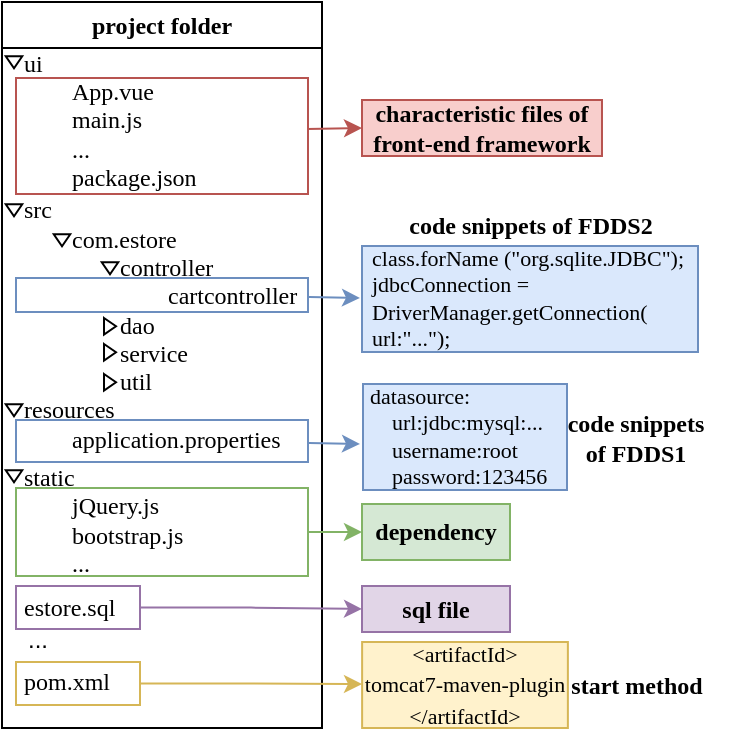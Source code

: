 <mxfile version="24.0.6" type="github">
  <diagram name="第 1 页" id="ws-1xwIyOariTcWcIGrg">
    <mxGraphModel dx="1386" dy="785" grid="1" gridSize="10" guides="1" tooltips="1" connect="1" arrows="1" fold="1" page="1" pageScale="1" pageWidth="1169" pageHeight="827" math="0" shadow="0">
      <root>
        <mxCell id="0" />
        <mxCell id="1" parent="0" />
        <mxCell id="hwFdZeZFJDHMBbYX0UYp-23" value="project folder" style="swimlane;whiteSpace=wrap;html=1;fontFamily=Times New Roman;movable=1;resizable=1;rotatable=1;deletable=1;editable=1;locked=0;connectable=1;" vertex="1" parent="1">
          <mxGeometry x="363" y="243" width="160" height="363" as="geometry">
            <mxRectangle x="363" y="243" width="100" height="26" as="alternateBounds" />
          </mxGeometry>
        </mxCell>
        <mxCell id="hwFdZeZFJDHMBbYX0UYp-46" value="" style="rounded=0;whiteSpace=wrap;html=1;fillColor=none;fontFamily=Times New Roman;strokeColor=#9673a6;" vertex="1" parent="hwFdZeZFJDHMBbYX0UYp-23">
          <mxGeometry x="7" y="292" width="62" height="21.5" as="geometry" />
        </mxCell>
        <mxCell id="hwFdZeZFJDHMBbYX0UYp-62" value="" style="rounded=0;whiteSpace=wrap;html=1;fillColor=none;fontFamily=Times New Roman;strokeColor=#82b366;" vertex="1" parent="hwFdZeZFJDHMBbYX0UYp-23">
          <mxGeometry x="7" y="243" width="146" height="44" as="geometry" />
        </mxCell>
        <mxCell id="hwFdZeZFJDHMBbYX0UYp-44" value="&lt;div&gt;&lt;br&gt;&lt;/div&gt;&lt;div&gt;&lt;br&gt;&lt;/div&gt;" style="rounded=0;whiteSpace=wrap;html=1;fillColor=none;fontFamily=Times New Roman;strokeColor=#b85450;" vertex="1" parent="hwFdZeZFJDHMBbYX0UYp-23">
          <mxGeometry x="7" y="38" width="146" height="58" as="geometry" />
        </mxCell>
        <mxCell id="hwFdZeZFJDHMBbYX0UYp-36" value="estore.sql" style="text;html=1;align=left;verticalAlign=middle;whiteSpace=wrap;rounded=0;fontFamily=Times New Roman;" vertex="1" parent="hwFdZeZFJDHMBbYX0UYp-23">
          <mxGeometry x="9" y="287.75" width="60" height="30" as="geometry" />
        </mxCell>
        <mxCell id="hwFdZeZFJDHMBbYX0UYp-26" value="resources&lt;div&gt;&lt;span style=&quot;white-space: pre;&quot;&gt;&#x9;&lt;/span&gt;&lt;span style=&quot;background-color: initial;&quot;&gt;application.properties&lt;/span&gt;&lt;br&gt;&lt;/div&gt;" style="text;html=1;align=left;verticalAlign=middle;whiteSpace=wrap;rounded=0;fontFamily=Times New Roman;" vertex="1" parent="hwFdZeZFJDHMBbYX0UYp-23">
          <mxGeometry x="9" y="196" width="144" height="30" as="geometry" />
        </mxCell>
        <mxCell id="hwFdZeZFJDHMBbYX0UYp-27" value="&lt;div&gt;ui&lt;/div&gt;&lt;span style=&quot;white-space: pre;&quot;&gt;&#x9;&lt;/span&gt;App.vue&lt;div&gt;&lt;span style=&quot;white-space: pre;&quot;&gt;&#x9;&lt;/span&gt;main.js&lt;/div&gt;&lt;div&gt;&lt;span style=&quot;white-space: pre;&quot;&gt;&#x9;&lt;/span&gt;...&lt;/div&gt;&lt;div&gt;&lt;span style=&quot;white-space: pre;&quot;&gt;&#x9;&lt;/span&gt;package.json&lt;/div&gt;" style="text;html=1;align=left;verticalAlign=middle;whiteSpace=wrap;rounded=0;fontFamily=Times New Roman;" vertex="1" parent="hwFdZeZFJDHMBbYX0UYp-23">
          <mxGeometry x="9" y="44" width="60" height="30" as="geometry" />
        </mxCell>
        <mxCell id="hwFdZeZFJDHMBbYX0UYp-30" value="&lt;div&gt;src&lt;/div&gt;&lt;span style=&quot;white-space: pre;&quot;&gt;&#x9;&lt;/span&gt;com.estore&lt;div&gt;&lt;span style=&quot;white-space: pre;&quot;&gt;&#x9;&lt;span style=&quot;white-space: pre;&quot;&gt;&#x9;&lt;/span&gt;&lt;/span&gt;&lt;span style=&quot;background-color: initial;&quot;&gt;controller&lt;/span&gt;&lt;/div&gt;&lt;div&gt;&lt;span style=&quot;background-color: initial;&quot;&gt;&lt;span style=&quot;white-space: pre;&quot;&gt;&#x9;&lt;/span&gt;&lt;span style=&quot;white-space: pre;&quot;&gt;&#x9;&lt;/span&gt;&lt;span style=&quot;white-space: pre;&quot;&gt;&#x9;&lt;/span&gt;cartcontroller&lt;br&gt;&lt;/span&gt;&lt;/div&gt;&lt;div&gt;&lt;span style=&quot;white-space: pre;&quot;&gt;&#x9;&lt;span style=&quot;white-space: pre;&quot;&gt;&#x9;&lt;/span&gt;&lt;/span&gt;dao&lt;/div&gt;&lt;div&gt;&lt;span style=&quot;white-space: pre;&quot;&gt;&#x9;&lt;span style=&quot;white-space: pre;&quot;&gt;&#x9;&lt;/span&gt;&lt;/span&gt;service&lt;/div&gt;&lt;div&gt;&lt;span style=&quot;white-space: pre;&quot;&gt;&#x9;&lt;span style=&quot;white-space: pre;&quot;&gt;&#x9;&lt;/span&gt;&lt;/span&gt;util&lt;/div&gt;" style="text;html=1;align=left;verticalAlign=middle;whiteSpace=wrap;rounded=0;fontFamily=Times New Roman;" vertex="1" parent="hwFdZeZFJDHMBbYX0UYp-23">
          <mxGeometry x="9" y="132" width="60" height="30" as="geometry" />
        </mxCell>
        <mxCell id="hwFdZeZFJDHMBbYX0UYp-33" value="static&lt;div&gt;&lt;span style=&quot;white-space: pre;&quot;&gt;&#x9;&lt;/span&gt;&lt;span style=&quot;background-color: initial;&quot;&gt;jQuery.js&lt;/span&gt;&lt;br&gt;&lt;/div&gt;&lt;div&gt;&lt;span style=&quot;white-space: pre;&quot;&gt;&#x9;&lt;/span&gt;bootstrap.js&lt;/div&gt;&lt;div&gt;&lt;span style=&quot;white-space: pre;&quot;&gt;&#x9;&lt;/span&gt;...&lt;br&gt;&lt;/div&gt;" style="text;html=1;align=left;verticalAlign=middle;whiteSpace=wrap;rounded=0;fontFamily=Times New Roman;" vertex="1" parent="hwFdZeZFJDHMBbYX0UYp-23">
          <mxGeometry x="9" y="244" width="60" height="30" as="geometry" />
        </mxCell>
        <mxCell id="hwFdZeZFJDHMBbYX0UYp-65" value="" style="rounded=0;whiteSpace=wrap;html=1;fillColor=none;fontFamily=Times New Roman;strokeColor=#6c8ebf;" vertex="1" parent="hwFdZeZFJDHMBbYX0UYp-23">
          <mxGeometry x="7" y="209" width="146" height="21" as="geometry" />
        </mxCell>
        <mxCell id="hwFdZeZFJDHMBbYX0UYp-98" value="&lt;div&gt;&lt;br&gt;&lt;/div&gt;&lt;div&gt;&lt;br&gt;&lt;/div&gt;" style="rounded=0;whiteSpace=wrap;html=1;fillColor=none;fontFamily=Times New Roman;strokeColor=#6c8ebf;" vertex="1" parent="hwFdZeZFJDHMBbYX0UYp-23">
          <mxGeometry x="7" y="138" width="146" height="17" as="geometry" />
        </mxCell>
        <mxCell id="hwFdZeZFJDHMBbYX0UYp-106" value="" style="group" vertex="1" connectable="0" parent="hwFdZeZFJDHMBbYX0UYp-23">
          <mxGeometry x="7" y="325" width="62" height="30" as="geometry" />
        </mxCell>
        <mxCell id="hwFdZeZFJDHMBbYX0UYp-47" value="" style="rounded=0;whiteSpace=wrap;html=1;fillColor=none;fontFamily=Times New Roman;strokeColor=#d6b656;" vertex="1" parent="hwFdZeZFJDHMBbYX0UYp-106">
          <mxGeometry y="5" width="62" height="21.5" as="geometry" />
        </mxCell>
        <mxCell id="hwFdZeZFJDHMBbYX0UYp-32" value="pom.xml" style="text;html=1;align=left;verticalAlign=middle;whiteSpace=wrap;rounded=0;fontFamily=Times New Roman;" vertex="1" parent="hwFdZeZFJDHMBbYX0UYp-106">
          <mxGeometry x="2" width="60" height="30" as="geometry" />
        </mxCell>
        <mxCell id="hwFdZeZFJDHMBbYX0UYp-108" value="..." style="text;html=1;align=left;verticalAlign=middle;whiteSpace=wrap;rounded=0;" vertex="1" parent="hwFdZeZFJDHMBbYX0UYp-106">
          <mxGeometry x="4" y="-15" width="40" height="17" as="geometry" />
        </mxCell>
        <mxCell id="hwFdZeZFJDHMBbYX0UYp-48" value="" style="verticalLabelPosition=bottom;verticalAlign=top;html=1;shape=mxgraph.basic.acute_triangle;dx=0.5;rotation=-180;fontFamily=Times New Roman;" vertex="1" parent="1">
          <mxGeometry x="364.88" y="270.13" width="8.25" height="6" as="geometry" />
        </mxCell>
        <mxCell id="hwFdZeZFJDHMBbYX0UYp-54" value="" style="verticalLabelPosition=bottom;verticalAlign=top;html=1;shape=mxgraph.basic.acute_triangle;dx=0.5;rotation=-180;fontFamily=Times New Roman;" vertex="1" parent="1">
          <mxGeometry x="364.88" y="344.13" width="8.25" height="6" as="geometry" />
        </mxCell>
        <mxCell id="hwFdZeZFJDHMBbYX0UYp-55" value="" style="verticalLabelPosition=bottom;verticalAlign=top;html=1;shape=mxgraph.basic.acute_triangle;dx=0.5;rotation=-180;fontFamily=Times New Roman;" vertex="1" parent="1">
          <mxGeometry x="388.88" y="359.13" width="8.25" height="6" as="geometry" />
        </mxCell>
        <mxCell id="hwFdZeZFJDHMBbYX0UYp-56" value="" style="verticalLabelPosition=bottom;verticalAlign=top;html=1;shape=mxgraph.basic.acute_triangle;dx=0.5;rotation=-180;fontFamily=Times New Roman;" vertex="1" parent="1">
          <mxGeometry x="412.88" y="373.13" width="8.25" height="6" as="geometry" />
        </mxCell>
        <mxCell id="hwFdZeZFJDHMBbYX0UYp-57" value="" style="verticalLabelPosition=bottom;verticalAlign=top;html=1;shape=mxgraph.basic.acute_triangle;dx=0.5;rotation=90;fontFamily=Times New Roman;" vertex="1" parent="1">
          <mxGeometry x="412.88" y="402.13" width="8.25" height="6" as="geometry" />
        </mxCell>
        <mxCell id="hwFdZeZFJDHMBbYX0UYp-58" value="" style="verticalLabelPosition=bottom;verticalAlign=top;html=1;shape=mxgraph.basic.acute_triangle;dx=0.5;rotation=90;fontFamily=Times New Roman;" vertex="1" parent="1">
          <mxGeometry x="412.88" y="415.13" width="8.25" height="6" as="geometry" />
        </mxCell>
        <mxCell id="hwFdZeZFJDHMBbYX0UYp-59" value="" style="verticalLabelPosition=bottom;verticalAlign=top;html=1;shape=mxgraph.basic.acute_triangle;dx=0.5;rotation=90;fontFamily=Times New Roman;" vertex="1" parent="1">
          <mxGeometry x="412.88" y="430.13" width="8.25" height="6" as="geometry" />
        </mxCell>
        <mxCell id="hwFdZeZFJDHMBbYX0UYp-60" value="" style="verticalLabelPosition=bottom;verticalAlign=top;html=1;shape=mxgraph.basic.acute_triangle;dx=0.5;rotation=-180;fontFamily=Times New Roman;" vertex="1" parent="1">
          <mxGeometry x="364.88" y="444.13" width="8.25" height="6" as="geometry" />
        </mxCell>
        <mxCell id="hwFdZeZFJDHMBbYX0UYp-61" value="" style="verticalLabelPosition=bottom;verticalAlign=top;html=1;shape=mxgraph.basic.acute_triangle;dx=0.5;rotation=-180;fontFamily=Times New Roman;" vertex="1" parent="1">
          <mxGeometry x="364.88" y="477.13" width="8.25" height="6" as="geometry" />
        </mxCell>
        <mxCell id="hwFdZeZFJDHMBbYX0UYp-64" style="edgeStyle=orthogonalEdgeStyle;rounded=0;orthogonalLoop=1;jettySize=auto;html=1;exitX=1;exitY=0.5;exitDx=0;exitDy=0;fontFamily=Times New Roman;fillColor=#fff2cc;strokeColor=#d6b656;" edge="1" parent="1" source="hwFdZeZFJDHMBbYX0UYp-47">
          <mxGeometry relative="1" as="geometry">
            <mxPoint x="543" y="584" as="targetPoint" />
          </mxGeometry>
        </mxCell>
        <mxCell id="hwFdZeZFJDHMBbYX0UYp-73" value="dependency" style="text;html=1;align=center;verticalAlign=middle;whiteSpace=wrap;rounded=0;fontFamily=Times New Roman;fillColor=#d5e8d4;strokeColor=#82b366;fontStyle=1" vertex="1" parent="1">
          <mxGeometry x="543" y="494" width="74" height="28" as="geometry" />
        </mxCell>
        <mxCell id="hwFdZeZFJDHMBbYX0UYp-75" value="sql file" style="text;html=1;align=center;verticalAlign=middle;whiteSpace=wrap;rounded=0;fontFamily=Times New Roman;fillColor=#e1d5e7;strokeColor=#9673a6;fontStyle=1" vertex="1" parent="1">
          <mxGeometry x="543" y="535" width="74" height="23" as="geometry" />
        </mxCell>
        <mxCell id="hwFdZeZFJDHMBbYX0UYp-82" style="edgeStyle=orthogonalEdgeStyle;rounded=0;orthogonalLoop=1;jettySize=auto;html=1;exitX=1;exitY=0.5;exitDx=0;exitDy=0;fontFamily=Times New Roman;fillColor=#e1d5e7;strokeColor=#9673a6;" edge="1" parent="1" source="hwFdZeZFJDHMBbYX0UYp-46" target="hwFdZeZFJDHMBbYX0UYp-75">
          <mxGeometry relative="1" as="geometry" />
        </mxCell>
        <mxCell id="hwFdZeZFJDHMBbYX0UYp-84" style="edgeStyle=orthogonalEdgeStyle;rounded=0;orthogonalLoop=1;jettySize=auto;html=1;exitX=1;exitY=0.5;exitDx=0;exitDy=0;entryX=0;entryY=0.5;entryDx=0;entryDy=0;fontFamily=Times New Roman;fillColor=#d5e8d4;strokeColor=#82b366;" edge="1" parent="1" source="hwFdZeZFJDHMBbYX0UYp-62" target="hwFdZeZFJDHMBbYX0UYp-73">
          <mxGeometry relative="1" as="geometry" />
        </mxCell>
        <mxCell id="hwFdZeZFJDHMBbYX0UYp-88" value="start method" style="text;html=1;align=center;verticalAlign=middle;whiteSpace=wrap;rounded=0;fontFamily=Times New Roman;fontStyle=1" vertex="1" parent="1">
          <mxGeometry x="643" y="574.5" width="75" height="20" as="geometry" />
        </mxCell>
        <mxCell id="hwFdZeZFJDHMBbYX0UYp-89" value="code snippets of FDDS2" style="text;html=1;align=center;verticalAlign=middle;whiteSpace=wrap;rounded=0;fontFamily=Times New Roman;fontStyle=1" vertex="1" parent="1">
          <mxGeometry x="564.5" y="344.26" width="125" height="20.87" as="geometry" />
        </mxCell>
        <mxCell id="hwFdZeZFJDHMBbYX0UYp-94" value="" style="group" vertex="1" connectable="0" parent="1">
          <mxGeometry x="534" y="419" width="204.5" height="82" as="geometry" />
        </mxCell>
        <mxCell id="hwFdZeZFJDHMBbYX0UYp-68" value="" style="verticalLabelPosition=bottom;verticalAlign=top;html=1;shape=mxgraph.basic.rect;fillColor2=none;strokeWidth=1;size=20;indent=5;fontFamily=Times New Roman;movable=1;resizable=1;rotatable=1;deletable=1;editable=1;locked=0;connectable=1;fillColor=#dae8fc;strokeColor=#6c8ebf;aspect=fixed;" vertex="1" parent="hwFdZeZFJDHMBbYX0UYp-94">
          <mxGeometry x="9.5" y="15" width="102" height="53" as="geometry" />
        </mxCell>
        <mxCell id="hwFdZeZFJDHMBbYX0UYp-86" value="&lt;div style=&quot;font-size: 11px;&quot;&gt;&lt;font style=&quot;font-size: 11px;&quot;&gt;&amp;nbsp; &amp;nbsp; datasource:&lt;/font&gt;&lt;/div&gt;&lt;div style=&quot;font-size: 11px;&quot;&gt;&lt;font style=&quot;font-size: 11px;&quot;&gt;&amp;nbsp; &amp;nbsp; &amp;nbsp; &amp;nbsp; url:jdbc:mysql:...&lt;/font&gt;&lt;/div&gt;&lt;div style=&quot;font-size: 11px;&quot;&gt;&lt;font style=&quot;font-size: 11px;&quot;&gt;&amp;nbsp; &amp;nbsp; &amp;nbsp; &amp;nbsp; username:root&lt;/font&gt;&lt;/div&gt;&lt;div style=&quot;font-size: 11px;&quot;&gt;&lt;font style=&quot;font-size: 11px;&quot;&gt;&amp;nbsp; &amp;nbsp; &amp;nbsp; &amp;nbsp; password:123456&lt;/font&gt;&lt;/div&gt;" style="text;html=1;align=left;verticalAlign=middle;whiteSpace=wrap;rounded=0;fontFamily=Times New Roman;movable=1;resizable=1;rotatable=1;deletable=1;editable=1;locked=0;connectable=1;" vertex="1" parent="hwFdZeZFJDHMBbYX0UYp-94">
          <mxGeometry width="105.5" height="82" as="geometry" />
        </mxCell>
        <mxCell id="hwFdZeZFJDHMBbYX0UYp-91" value="code snippets of FDDS1" style="text;html=1;align=center;verticalAlign=middle;whiteSpace=wrap;rounded=0;fontFamily=Times New Roman;movable=1;resizable=1;rotatable=1;deletable=1;editable=1;locked=0;connectable=1;fontStyle=1" vertex="1" parent="hwFdZeZFJDHMBbYX0UYp-94">
          <mxGeometry x="108" y="23" width="75.5" height="37.22" as="geometry" />
        </mxCell>
        <mxCell id="hwFdZeZFJDHMBbYX0UYp-95" value="" style="group" vertex="1" connectable="0" parent="1">
          <mxGeometry x="543" y="365" width="168" height="53" as="geometry" />
        </mxCell>
        <mxCell id="hwFdZeZFJDHMBbYX0UYp-70" value="" style="verticalLabelPosition=bottom;verticalAlign=top;html=1;shape=mxgraph.basic.rect;fillColor2=none;strokeWidth=1;size=20;indent=5;fontFamily=Times New Roman;fillColor=#dae8fc;strokeColor=#6c8ebf;" vertex="1" parent="hwFdZeZFJDHMBbYX0UYp-95">
          <mxGeometry width="168" height="53" as="geometry" />
        </mxCell>
        <mxCell id="hwFdZeZFJDHMBbYX0UYp-87" value="&lt;div style=&quot;font-size: 11px;&quot;&gt;class.forName (&quot;org.sqlite.JDBC&quot;);&lt;/div&gt;&lt;div style=&quot;font-size: 11px;&quot;&gt;jdbcConnection = DriverManager.getConnection( url:&quot;...&quot;);&lt;/div&gt;" style="text;html=1;align=left;verticalAlign=middle;whiteSpace=wrap;rounded=0;fontSize=11;fontFamily=Times New Roman;" vertex="1" parent="hwFdZeZFJDHMBbYX0UYp-95">
          <mxGeometry x="3.467" y="4.59" width="161.074" height="43.82" as="geometry" />
        </mxCell>
        <mxCell id="hwFdZeZFJDHMBbYX0UYp-69" value="characteristic files of front-end framework" style="text;html=1;align=center;verticalAlign=middle;whiteSpace=wrap;rounded=0;fontFamily=Times New Roman;fillColor=#f8cecc;strokeColor=#b85450;fontStyle=1" vertex="1" parent="1">
          <mxGeometry x="543" y="292" width="120" height="28" as="geometry" />
        </mxCell>
        <mxCell id="hwFdZeZFJDHMBbYX0UYp-72" value="" style="endArrow=classic;html=1;rounded=0;fontFamily=Times New Roman;fillColor=#f8cecc;strokeColor=#b85450;entryX=0;entryY=0.5;entryDx=0;entryDy=0;" edge="1" parent="1" target="hwFdZeZFJDHMBbYX0UYp-69">
          <mxGeometry width="50" height="50" relative="1" as="geometry">
            <mxPoint x="515.5" y="306.5" as="sourcePoint" />
            <mxPoint x="541" y="307" as="targetPoint" />
          </mxGeometry>
        </mxCell>
        <mxCell id="hwFdZeZFJDHMBbYX0UYp-97" value="" style="group" vertex="1" connectable="0" parent="1">
          <mxGeometry x="536" y="563" width="117" height="43" as="geometry" />
        </mxCell>
        <mxCell id="hwFdZeZFJDHMBbYX0UYp-67" value="" style="verticalLabelPosition=bottom;verticalAlign=top;html=1;shape=mxgraph.basic.rect;fillColor2=none;strokeWidth=1;size=20;indent=5;fontFamily=Times New Roman;fillColor=#fff2cc;strokeColor=#d6b656;" vertex="1" parent="hwFdZeZFJDHMBbYX0UYp-97">
          <mxGeometry x="7.06" width="102.879" height="43" as="geometry" />
        </mxCell>
        <mxCell id="hwFdZeZFJDHMBbYX0UYp-81" value="&lt;p style=&quot;line-height: 40%; font-size: 11px;&quot; class=&quot;MsoNormal&quot;&gt;&lt;span style=&quot;font-size: 11px;&quot;&gt;&lt;font style=&quot;font-size: 11px;&quot;&gt;&amp;lt;artifactId&amp;gt;&lt;/font&gt;&lt;/span&gt;&lt;/p&gt;&lt;p style=&quot;line-height: 40%; font-size: 11px;&quot; class=&quot;MsoNormal&quot;&gt;&lt;span style=&quot;font-size: 11px;&quot;&gt;&lt;font style=&quot;font-size: 11px;&quot;&gt;tomcat7-maven-plugin&lt;/font&gt;&lt;/span&gt;&lt;/p&gt;&lt;p style=&quot;line-height: 40%; font-size: 11px;&quot; class=&quot;MsoNormal&quot;&gt;&lt;span style=&quot;font-size: 11px;&quot;&gt;&lt;font style=&quot;font-size: 11px;&quot;&gt;&amp;lt;/artifactId&amp;gt;&lt;/font&gt;&lt;/span&gt;&lt;span style=&quot;font-size: 11px;&quot;&gt;&lt;/span&gt;&lt;/p&gt;" style="text;html=1;align=center;verticalAlign=middle;whiteSpace=wrap;rounded=0;fontSize=11;fontFamily=Times New Roman;" vertex="1" parent="hwFdZeZFJDHMBbYX0UYp-97">
          <mxGeometry y="4.665" width="117" height="33.67" as="geometry" />
        </mxCell>
        <mxCell id="hwFdZeZFJDHMBbYX0UYp-101" value="" style="endArrow=classic;html=1;rounded=0;fontFamily=Times New Roman;fillColor=#dae8fc;strokeColor=#6c8ebf;" edge="1" parent="1">
          <mxGeometry width="50" height="50" relative="1" as="geometry">
            <mxPoint x="516.5" y="463.5" as="sourcePoint" />
            <mxPoint x="542" y="464" as="targetPoint" />
          </mxGeometry>
        </mxCell>
        <mxCell id="hwFdZeZFJDHMBbYX0UYp-104" value="" style="endArrow=classic;html=1;rounded=0;fontFamily=Times New Roman;fillColor=#dae8fc;strokeColor=#6c8ebf;" edge="1" parent="1">
          <mxGeometry width="50" height="50" relative="1" as="geometry">
            <mxPoint x="516.5" y="390.5" as="sourcePoint" />
            <mxPoint x="542" y="391" as="targetPoint" />
          </mxGeometry>
        </mxCell>
      </root>
    </mxGraphModel>
  </diagram>
</mxfile>
